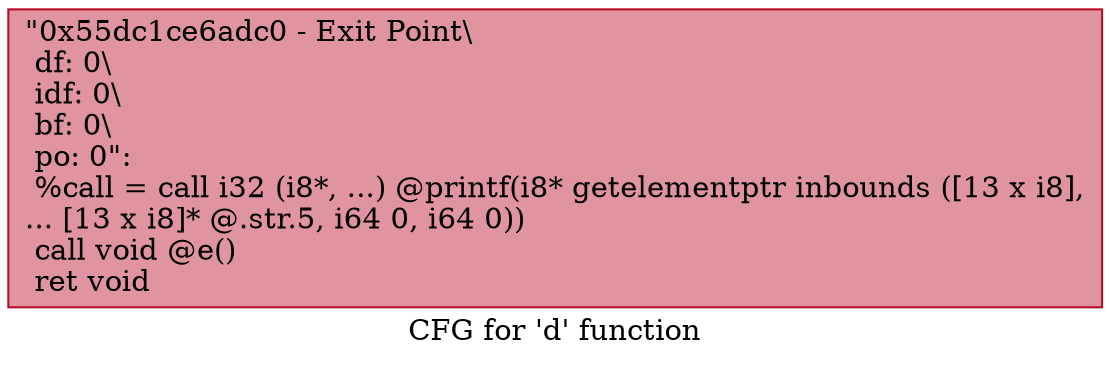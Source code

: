 digraph "CFG for 'd' function" {
	label="CFG for 'd' function";

	Node0x55dc1ce6adc0 [shape=record,color="#b70d28ff", style=filled, fillcolor="#b70d2870",label="{\"0x55dc1ce6adc0 - Exit Point\\\l df: 0\\\l idf: 0\\\l bf: 0\\\l po: 0\":\l  %call = call i32 (i8*, ...) @printf(i8* getelementptr inbounds ([13 x i8],\l... [13 x i8]* @.str.5, i64 0, i64 0))\l  call void @e()\l  ret void\l}"];
}
